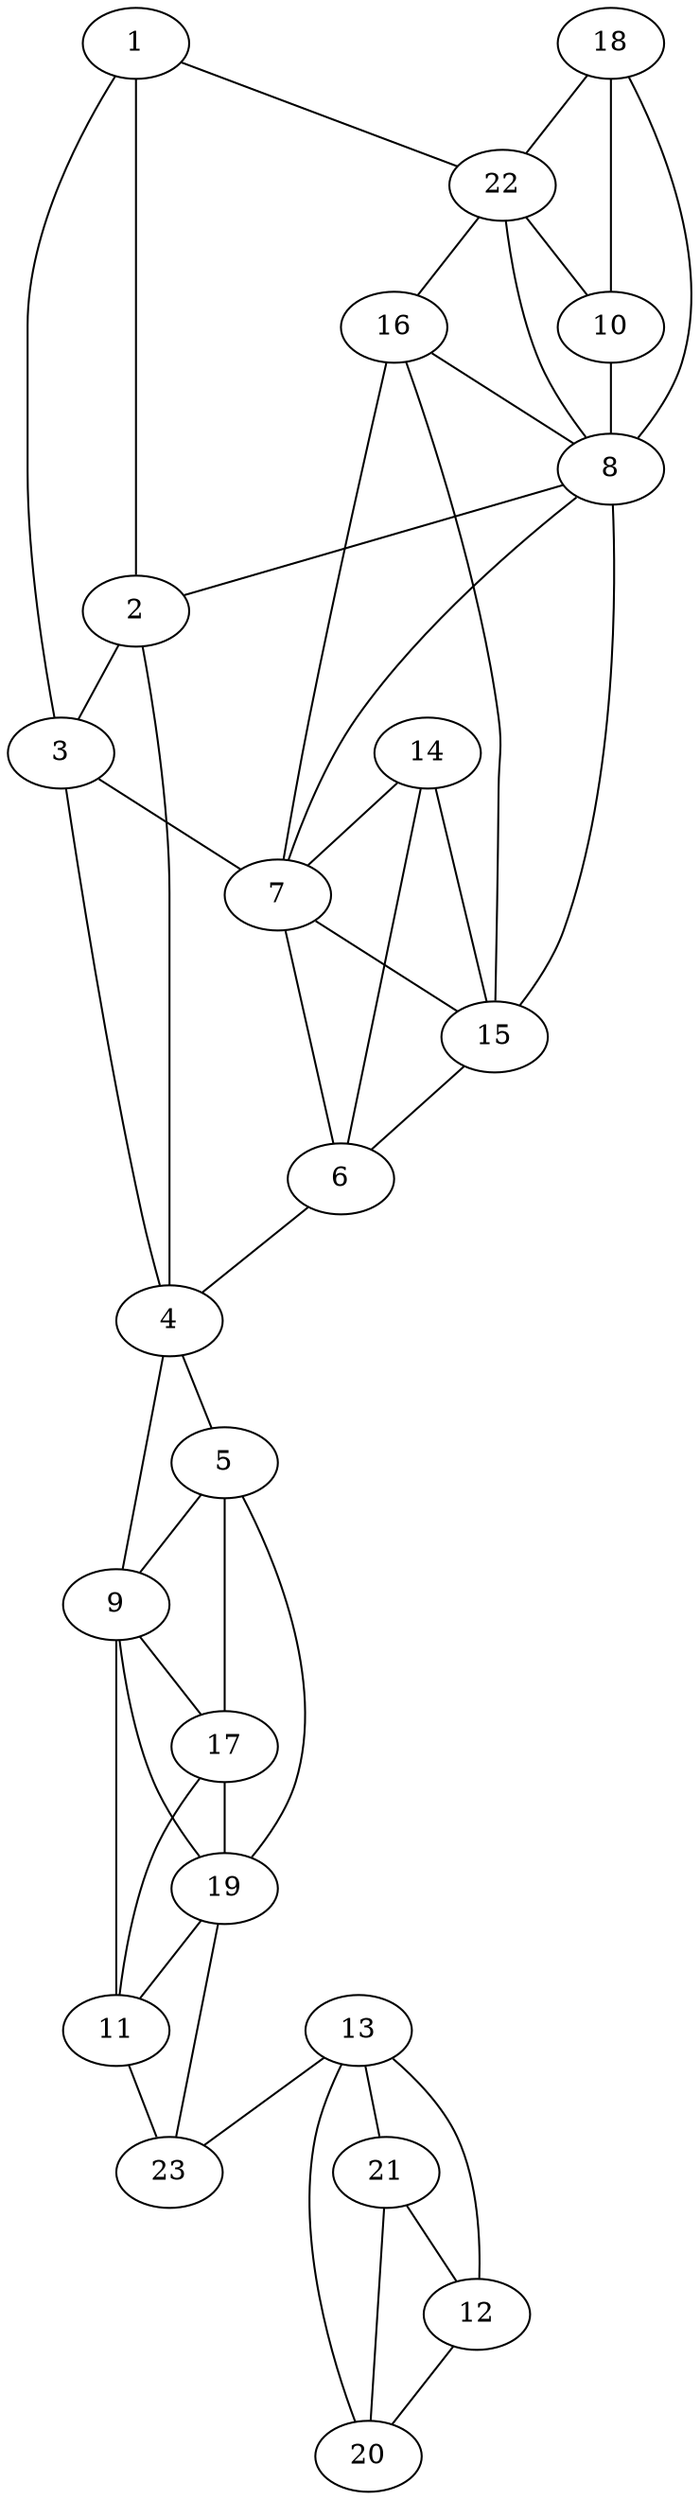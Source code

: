 graph pdb1pdb {
	1	 [aaLength=14,
		sequence=LRNEFRYFQRMTTT,
		type=0];
	2	 [aaLength=6,
		sequence=KKTWFS,
		type=0];
	1 -- 2	 [distance0="28.13467",
		frequency=1,
		type0=1];
	3	 [aaLength=5,
		sequence=PEKNR,
		type=0];
	1 -- 3	 [distance0="35.83168",
		frequency=1,
		type0=2];
	22	 [aaLength=3,
		sequence=GIG,
		type=1];
	1 -- 22	 [distance0="56.47689",
		frequency=1,
		type0=3];
	2 -- 3	 [distance0="15.65829",
		distance1="1.0",
		frequency=2,
		type0=1,
		type1=4];
	4	 [aaLength=8,
		sequence=SLDDALKL,
		type=0];
	2 -- 4	 [distance0="41.75674",
		frequency=1,
		type0=3];
	7	 [aaLength=5,
		sequence=INLVL,
		type=1];
	3 -- 7	 [distance0="5.0",
		frequency=1,
		type0=4];
	4 -- 3	 [distance0="40.56669",
		frequency=1,
		type0=2];
	5	 [aaLength=11,
		sequence=GSSVYKEAMNH,
		type=0];
	4 -- 5	 [distance0="27.88978",
		frequency=1,
		type0=1];
	9	 [aaLength=8,
		sequence=VDMVWIVG,
		type=1];
	4 -- 9	 [distance0="9.0",
		frequency=1,
		type0=4];
	5 -- 9	 [distance0="39.36556",
		frequency=1,
		type0=2];
	17	 [aaLength=8,
		sequence=VDMVWIVG,
		type=1];
	5 -- 17	 [distance0="39.36556",
		frequency=1,
		type0=3];
	19	 [aaLength=10,
		sequence=GHLKLFVTRI,
		type=1];
	5 -- 19	 [distance0="1.0",
		frequency=1,
		type0=4];
	6	 [aaLength=3,
		sequence=FLS,
		type=1];
	6 -- 4	 [distance0="1.0",
		frequency=1,
		type0=4];
	6 -- 7	 [distance0="17.0",
		frequency=1,
		type0=2];
	15	 [aaLength=5,
		sequence=INLVL,
		type=1];
	7 -- 15	 [distance0="0.0",
		frequency=1,
		type0=5];
	8	 [aaLength=7,
		sequence=QNLVIMG,
		type=1];
	8 -- 2	 [distance0="0.0",
		frequency=1,
		type0=5];
	8 -- 7	 [distance0="24.0",
		frequency=1,
		type0=2];
	8 -- 15	 [distance0="24.0",
		frequency=1,
		type0=3];
	11	 [aaLength=10,
		sequence=GHLKLFVTRI,
		type=1];
	9 -- 11	 [distance0="20.0",
		frequency=1,
		type0=2];
	9 -- 17	 [distance0="0.0",
		frequency=1,
		type0=5];
	9 -- 19	 [distance0="20.0",
		frequency=1,
		type0=3];
	10	 [aaLength=7,
		sequence=LNCIVAV,
		type=1];
	10 -- 8	 [distance0="43.0",
		frequency=1,
		type0=3];
	23	 [aaLength=2,
		sequence=TF,
		type=1];
	11 -- 23	 [distance0="17.0",
		distance1="7.0",
		frequency=2,
		type0=2,
		type1=4];
	12	 [aaLength=12,
		sequence=IKYKFEVYEKND,
		type=1];
	13	 [aaLength=3,
		sequence=KLL,
		type=1];
	12 -- 13	 [distance0="18.0",
		frequency=1,
		type0=3];
	20	 [aaLength=12,
		sequence=IKYKFEVYEKND,
		type=1];
	12 -- 20	 [distance0="0.0",
		distance1="0.0",
		frequency=2,
		type0=1,
		type1=5];
	21	 [aaLength=3,
		sequence=QEE,
		type=1];
	13 -- 21	 [distance0="13.0",
		distance1="10.0",
		frequency=2,
		type0=2,
		type1=4];
	13 -- 23	 [distance0="11.0",
		frequency=1,
		type0=1];
	14	 [aaLength=3,
		sequence=FLS,
		type=1];
	14 -- 6	 [distance0="0.0",
		frequency=1,
		type0=5];
	14 -- 7	 [distance0="17.0",
		frequency=1,
		type0=2];
	14 -- 15	 [distance0="17.0",
		frequency=1,
		type0=3];
	15 -- 6	 [distance0="17.0",
		frequency=1,
		type0=2];
	16	 [aaLength=7,
		sequence=QNLVIMG,
		type=1];
	16 -- 8	 [distance0="0.0",
		frequency=1,
		type0=5];
	16 -- 7	 [distance0="24.0",
		frequency=1,
		type0=2];
	16 -- 15	 [distance0="24.0",
		frequency=1,
		type0=3];
	17 -- 11	 [distance0="20.0",
		frequency=1,
		type0=2];
	17 -- 19	 [distance0="20.0",
		frequency=1,
		type0=3];
	18	 [aaLength=7,
		sequence=LNCIVAV,
		type=1];
	18 -- 8	 [distance0="43.0",
		frequency=1,
		type0=3];
	18 -- 10	 [distance0="0.0",
		frequency=1,
		type0=5];
	18 -- 22	 [distance0="11.0",
		frequency=1,
		type0=2];
	19 -- 11	 [distance0="0.0",
		frequency=1,
		type0=5];
	19 -- 23	 [distance0="17.0",
		frequency=1,
		type0=2];
	20 -- 13	 [distance0="18.0",
		frequency=1,
		type0=3];
	20 -- 21	 [distance0="5.0",
		frequency=1,
		type0=2];
	21 -- 12	 [distance0="5.0",
		distance1="2.0",
		frequency=2,
		type0=1,
		type1=4];
	22 -- 8	 [distance0="32.0",
		frequency=1,
		type0=3];
	22 -- 10	 [distance0="11.0",
		frequency=1,
		type0=1];
	22 -- 16	 [distance0="29.0",
		frequency=1,
		type0=4];
}
